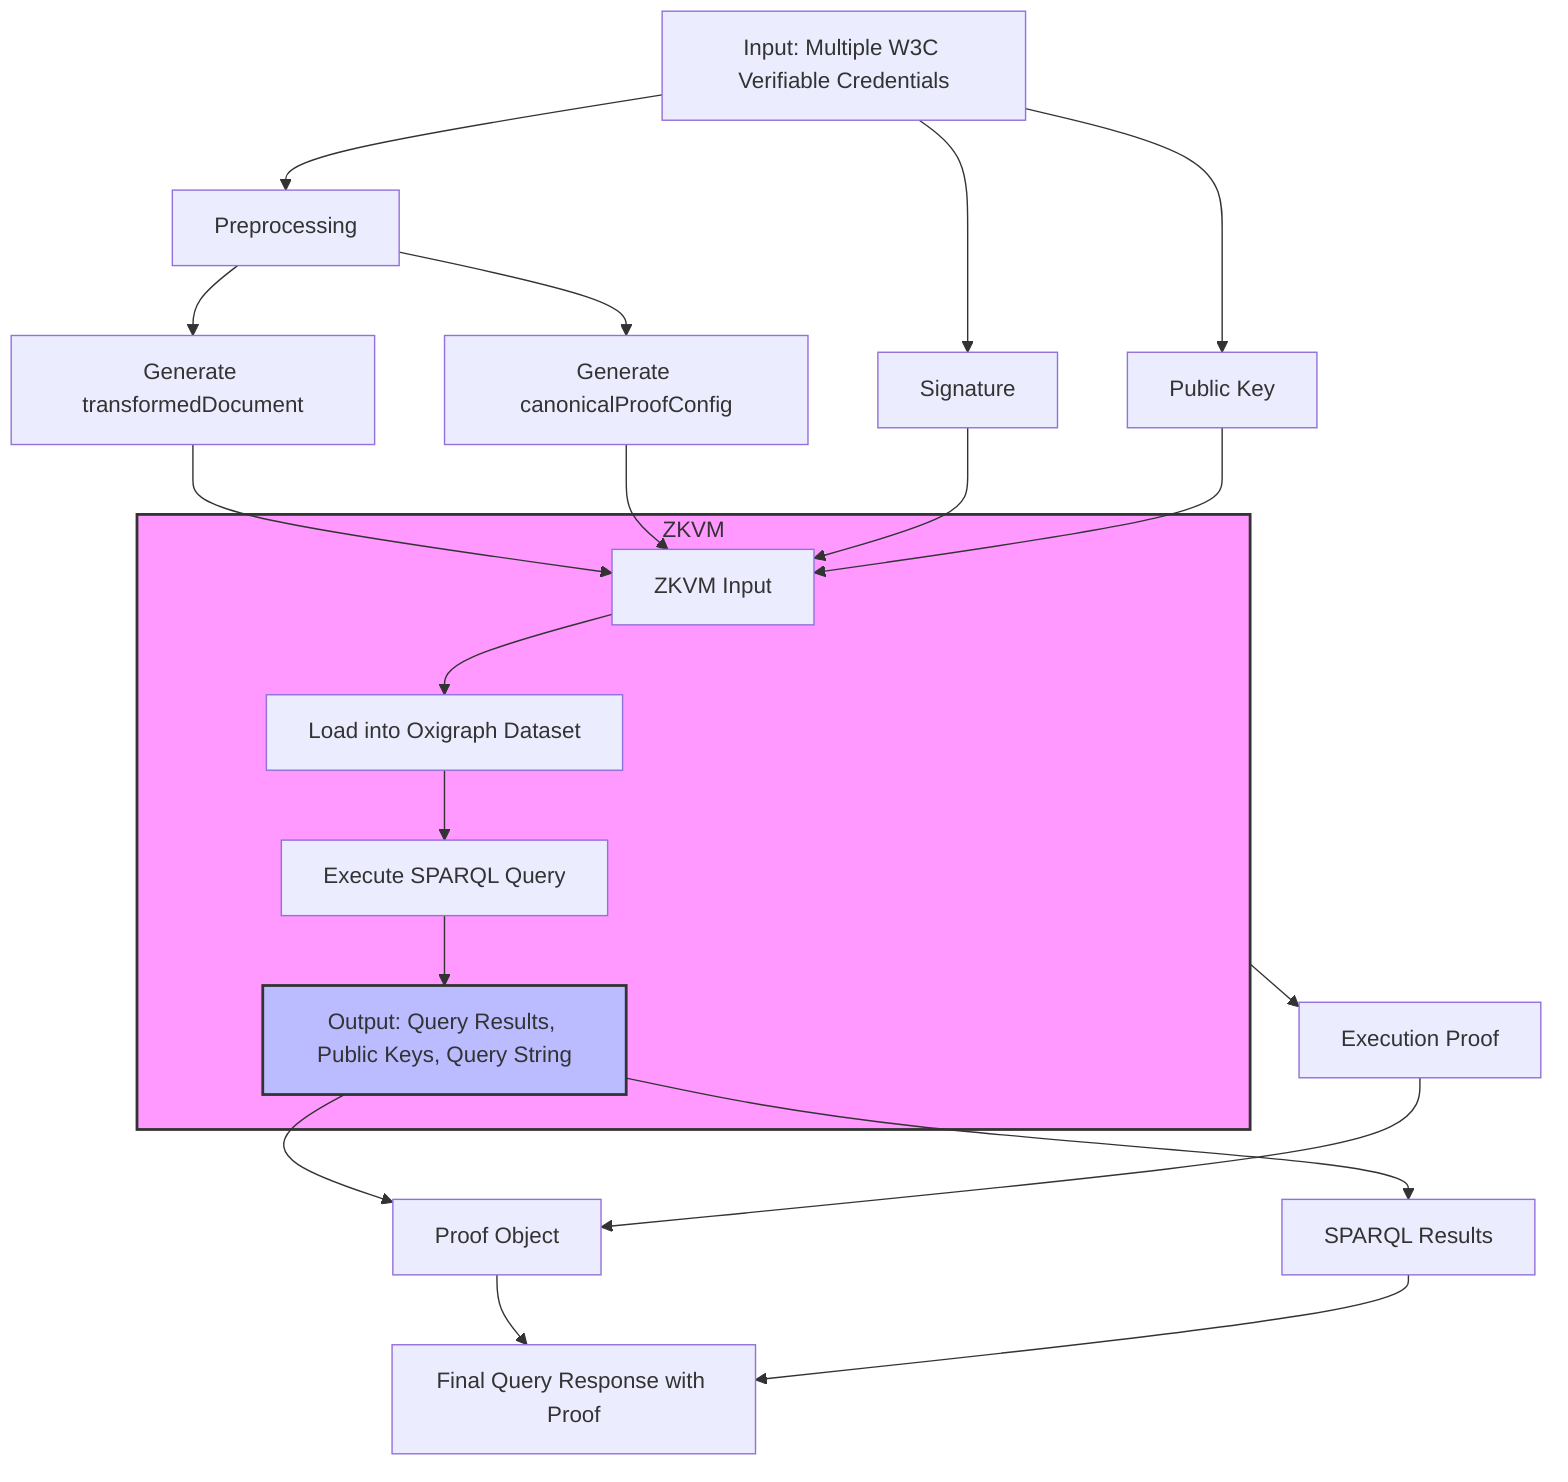 graph TD
    A[Input: Multiple W3C Verifiable Credentials] --> B[Preprocessing]
    A[Input: Multiple W3C Verifiable Credentials] --> AA[Signature]
    A[Input: Multiple W3C Verifiable Credentials] --> AB[Public Key]
    B --> C[Generate transformedDocument]
    B --> D[Generate canonicalProofConfig]
    C --> E[ZKVM Input]
    D --> E
    AA --> E
    AB --> E
    
    subgraph ZKVM
        E --> F[Load into Oxigraph Dataset]
        F --> G[Execute SPARQL Query]
        G --> H[Output: Query Results, Public Keys, Query String]
    end
    
    ZKVM --> II[Execution Proof]
    H --> I[Proof Object]
    H --> IJ[SPARQL Results]
    II --> I
    I --> J[Final Query Response with Proof]
    IJ --> J

    style ZKVM fill:#f9f,stroke:#333,stroke-width:2px
    style H fill:#bbf,stroke:#333,stroke-width:2px